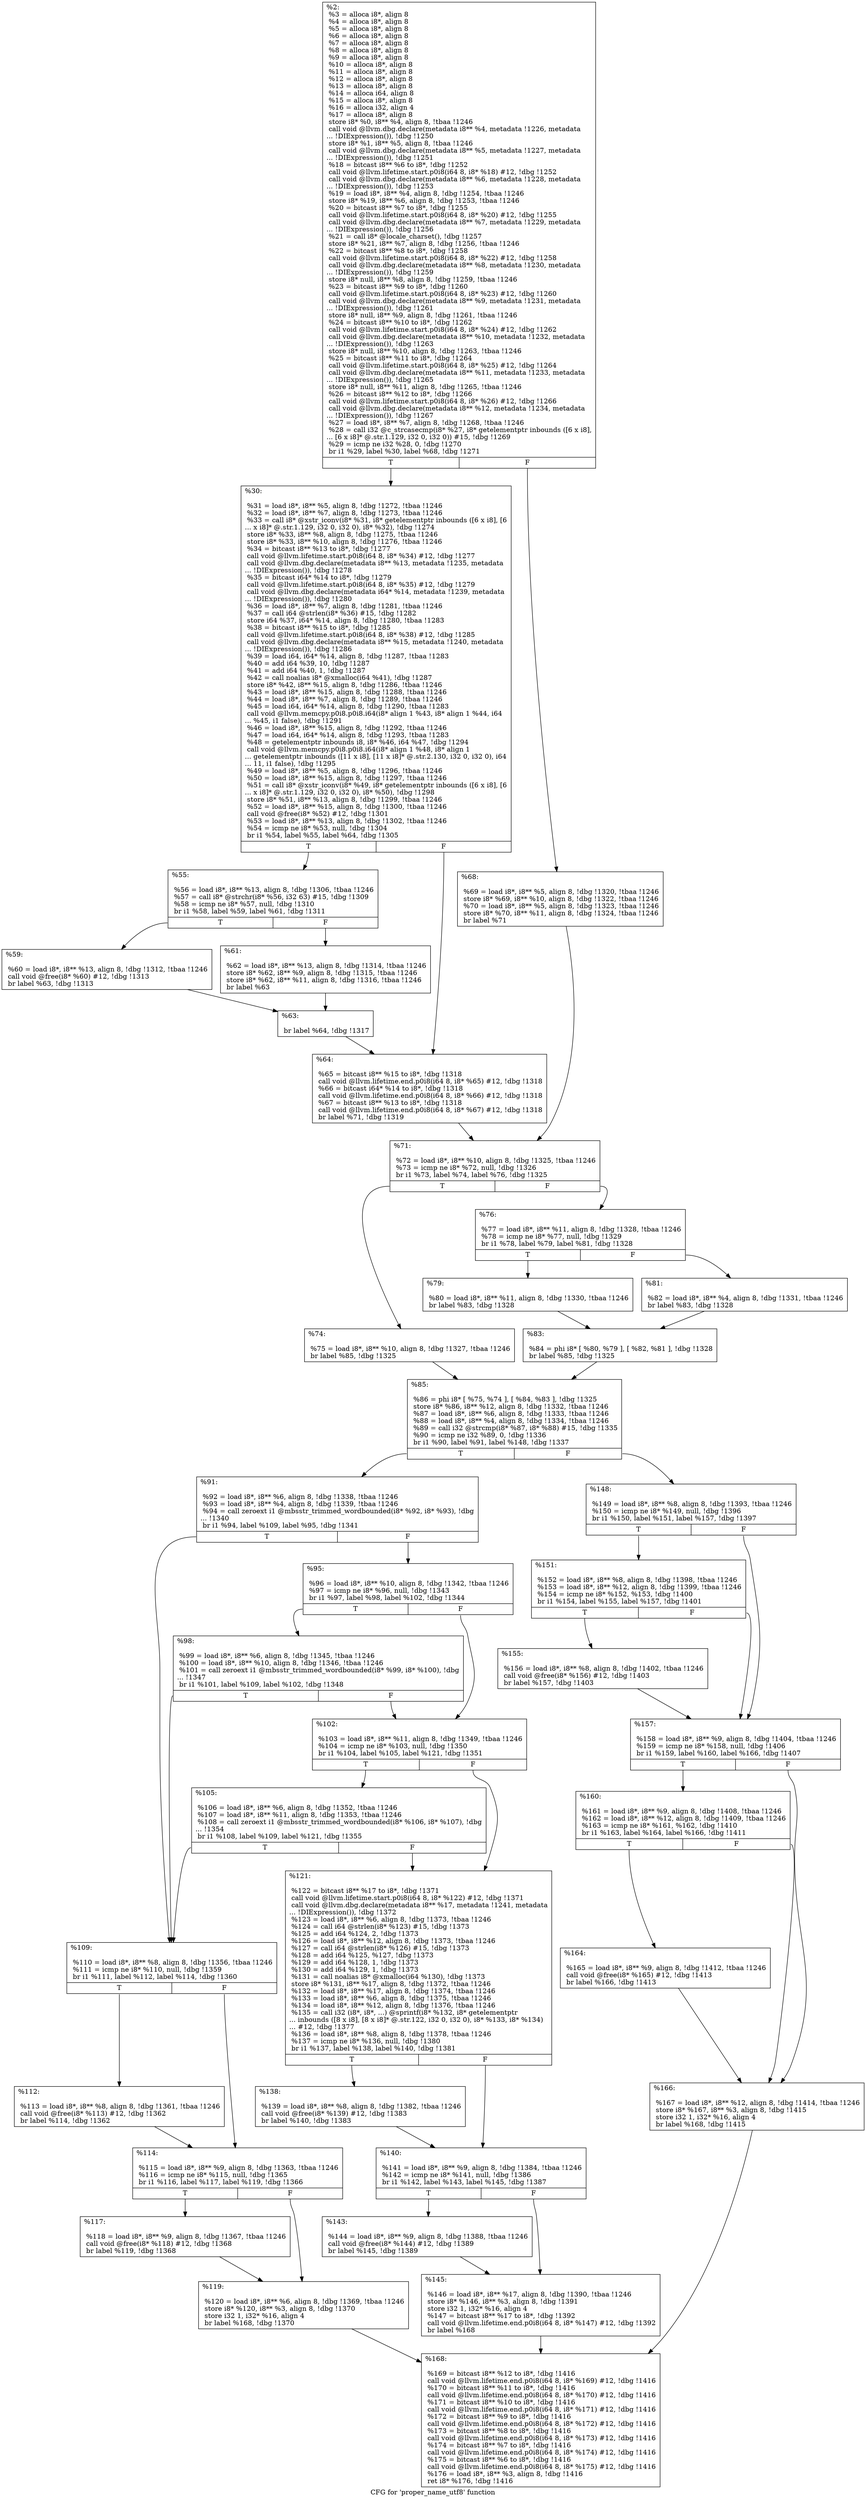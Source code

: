 digraph "CFG for 'proper_name_utf8' function" {
	label="CFG for 'proper_name_utf8' function";

	Node0x1a66a20 [shape=record,label="{%2:\l  %3 = alloca i8*, align 8\l  %4 = alloca i8*, align 8\l  %5 = alloca i8*, align 8\l  %6 = alloca i8*, align 8\l  %7 = alloca i8*, align 8\l  %8 = alloca i8*, align 8\l  %9 = alloca i8*, align 8\l  %10 = alloca i8*, align 8\l  %11 = alloca i8*, align 8\l  %12 = alloca i8*, align 8\l  %13 = alloca i8*, align 8\l  %14 = alloca i64, align 8\l  %15 = alloca i8*, align 8\l  %16 = alloca i32, align 4\l  %17 = alloca i8*, align 8\l  store i8* %0, i8** %4, align 8, !tbaa !1246\l  call void @llvm.dbg.declare(metadata i8** %4, metadata !1226, metadata\l... !DIExpression()), !dbg !1250\l  store i8* %1, i8** %5, align 8, !tbaa !1246\l  call void @llvm.dbg.declare(metadata i8** %5, metadata !1227, metadata\l... !DIExpression()), !dbg !1251\l  %18 = bitcast i8** %6 to i8*, !dbg !1252\l  call void @llvm.lifetime.start.p0i8(i64 8, i8* %18) #12, !dbg !1252\l  call void @llvm.dbg.declare(metadata i8** %6, metadata !1228, metadata\l... !DIExpression()), !dbg !1253\l  %19 = load i8*, i8** %4, align 8, !dbg !1254, !tbaa !1246\l  store i8* %19, i8** %6, align 8, !dbg !1253, !tbaa !1246\l  %20 = bitcast i8** %7 to i8*, !dbg !1255\l  call void @llvm.lifetime.start.p0i8(i64 8, i8* %20) #12, !dbg !1255\l  call void @llvm.dbg.declare(metadata i8** %7, metadata !1229, metadata\l... !DIExpression()), !dbg !1256\l  %21 = call i8* @locale_charset(), !dbg !1257\l  store i8* %21, i8** %7, align 8, !dbg !1256, !tbaa !1246\l  %22 = bitcast i8** %8 to i8*, !dbg !1258\l  call void @llvm.lifetime.start.p0i8(i64 8, i8* %22) #12, !dbg !1258\l  call void @llvm.dbg.declare(metadata i8** %8, metadata !1230, metadata\l... !DIExpression()), !dbg !1259\l  store i8* null, i8** %8, align 8, !dbg !1259, !tbaa !1246\l  %23 = bitcast i8** %9 to i8*, !dbg !1260\l  call void @llvm.lifetime.start.p0i8(i64 8, i8* %23) #12, !dbg !1260\l  call void @llvm.dbg.declare(metadata i8** %9, metadata !1231, metadata\l... !DIExpression()), !dbg !1261\l  store i8* null, i8** %9, align 8, !dbg !1261, !tbaa !1246\l  %24 = bitcast i8** %10 to i8*, !dbg !1262\l  call void @llvm.lifetime.start.p0i8(i64 8, i8* %24) #12, !dbg !1262\l  call void @llvm.dbg.declare(metadata i8** %10, metadata !1232, metadata\l... !DIExpression()), !dbg !1263\l  store i8* null, i8** %10, align 8, !dbg !1263, !tbaa !1246\l  %25 = bitcast i8** %11 to i8*, !dbg !1264\l  call void @llvm.lifetime.start.p0i8(i64 8, i8* %25) #12, !dbg !1264\l  call void @llvm.dbg.declare(metadata i8** %11, metadata !1233, metadata\l... !DIExpression()), !dbg !1265\l  store i8* null, i8** %11, align 8, !dbg !1265, !tbaa !1246\l  %26 = bitcast i8** %12 to i8*, !dbg !1266\l  call void @llvm.lifetime.start.p0i8(i64 8, i8* %26) #12, !dbg !1266\l  call void @llvm.dbg.declare(metadata i8** %12, metadata !1234, metadata\l... !DIExpression()), !dbg !1267\l  %27 = load i8*, i8** %7, align 8, !dbg !1268, !tbaa !1246\l  %28 = call i32 @c_strcasecmp(i8* %27, i8* getelementptr inbounds ([6 x i8],\l... [6 x i8]* @.str.1.129, i32 0, i32 0)) #15, !dbg !1269\l  %29 = icmp ne i32 %28, 0, !dbg !1270\l  br i1 %29, label %30, label %68, !dbg !1271\l|{<s0>T|<s1>F}}"];
	Node0x1a66a20:s0 -> Node0x1a66ad0;
	Node0x1a66a20:s1 -> Node0x1a66cb0;
	Node0x1a66ad0 [shape=record,label="{%30:\l\l  %31 = load i8*, i8** %5, align 8, !dbg !1272, !tbaa !1246\l  %32 = load i8*, i8** %7, align 8, !dbg !1273, !tbaa !1246\l  %33 = call i8* @xstr_iconv(i8* %31, i8* getelementptr inbounds ([6 x i8], [6\l... x i8]* @.str.1.129, i32 0, i32 0), i8* %32), !dbg !1274\l  store i8* %33, i8** %8, align 8, !dbg !1275, !tbaa !1246\l  store i8* %33, i8** %10, align 8, !dbg !1276, !tbaa !1246\l  %34 = bitcast i8** %13 to i8*, !dbg !1277\l  call void @llvm.lifetime.start.p0i8(i64 8, i8* %34) #12, !dbg !1277\l  call void @llvm.dbg.declare(metadata i8** %13, metadata !1235, metadata\l... !DIExpression()), !dbg !1278\l  %35 = bitcast i64* %14 to i8*, !dbg !1279\l  call void @llvm.lifetime.start.p0i8(i64 8, i8* %35) #12, !dbg !1279\l  call void @llvm.dbg.declare(metadata i64* %14, metadata !1239, metadata\l... !DIExpression()), !dbg !1280\l  %36 = load i8*, i8** %7, align 8, !dbg !1281, !tbaa !1246\l  %37 = call i64 @strlen(i8* %36) #15, !dbg !1282\l  store i64 %37, i64* %14, align 8, !dbg !1280, !tbaa !1283\l  %38 = bitcast i8** %15 to i8*, !dbg !1285\l  call void @llvm.lifetime.start.p0i8(i64 8, i8* %38) #12, !dbg !1285\l  call void @llvm.dbg.declare(metadata i8** %15, metadata !1240, metadata\l... !DIExpression()), !dbg !1286\l  %39 = load i64, i64* %14, align 8, !dbg !1287, !tbaa !1283\l  %40 = add i64 %39, 10, !dbg !1287\l  %41 = add i64 %40, 1, !dbg !1287\l  %42 = call noalias i8* @xmalloc(i64 %41), !dbg !1287\l  store i8* %42, i8** %15, align 8, !dbg !1286, !tbaa !1246\l  %43 = load i8*, i8** %15, align 8, !dbg !1288, !tbaa !1246\l  %44 = load i8*, i8** %7, align 8, !dbg !1289, !tbaa !1246\l  %45 = load i64, i64* %14, align 8, !dbg !1290, !tbaa !1283\l  call void @llvm.memcpy.p0i8.p0i8.i64(i8* align 1 %43, i8* align 1 %44, i64\l... %45, i1 false), !dbg !1291\l  %46 = load i8*, i8** %15, align 8, !dbg !1292, !tbaa !1246\l  %47 = load i64, i64* %14, align 8, !dbg !1293, !tbaa !1283\l  %48 = getelementptr inbounds i8, i8* %46, i64 %47, !dbg !1294\l  call void @llvm.memcpy.p0i8.p0i8.i64(i8* align 1 %48, i8* align 1\l... getelementptr inbounds ([11 x i8], [11 x i8]* @.str.2.130, i32 0, i32 0), i64\l... 11, i1 false), !dbg !1295\l  %49 = load i8*, i8** %5, align 8, !dbg !1296, !tbaa !1246\l  %50 = load i8*, i8** %15, align 8, !dbg !1297, !tbaa !1246\l  %51 = call i8* @xstr_iconv(i8* %49, i8* getelementptr inbounds ([6 x i8], [6\l... x i8]* @.str.1.129, i32 0, i32 0), i8* %50), !dbg !1298\l  store i8* %51, i8** %13, align 8, !dbg !1299, !tbaa !1246\l  %52 = load i8*, i8** %15, align 8, !dbg !1300, !tbaa !1246\l  call void @free(i8* %52) #12, !dbg !1301\l  %53 = load i8*, i8** %13, align 8, !dbg !1302, !tbaa !1246\l  %54 = icmp ne i8* %53, null, !dbg !1304\l  br i1 %54, label %55, label %64, !dbg !1305\l|{<s0>T|<s1>F}}"];
	Node0x1a66ad0:s0 -> Node0x1a66b20;
	Node0x1a66ad0:s1 -> Node0x1a66c60;
	Node0x1a66b20 [shape=record,label="{%55:\l\l  %56 = load i8*, i8** %13, align 8, !dbg !1306, !tbaa !1246\l  %57 = call i8* @strchr(i8* %56, i32 63) #15, !dbg !1309\l  %58 = icmp ne i8* %57, null, !dbg !1310\l  br i1 %58, label %59, label %61, !dbg !1311\l|{<s0>T|<s1>F}}"];
	Node0x1a66b20:s0 -> Node0x1a66b70;
	Node0x1a66b20:s1 -> Node0x1a66bc0;
	Node0x1a66b70 [shape=record,label="{%59:\l\l  %60 = load i8*, i8** %13, align 8, !dbg !1312, !tbaa !1246\l  call void @free(i8* %60) #12, !dbg !1313\l  br label %63, !dbg !1313\l}"];
	Node0x1a66b70 -> Node0x1a66c10;
	Node0x1a66bc0 [shape=record,label="{%61:\l\l  %62 = load i8*, i8** %13, align 8, !dbg !1314, !tbaa !1246\l  store i8* %62, i8** %9, align 8, !dbg !1315, !tbaa !1246\l  store i8* %62, i8** %11, align 8, !dbg !1316, !tbaa !1246\l  br label %63\l}"];
	Node0x1a66bc0 -> Node0x1a66c10;
	Node0x1a66c10 [shape=record,label="{%63:\l\l  br label %64, !dbg !1317\l}"];
	Node0x1a66c10 -> Node0x1a66c60;
	Node0x1a66c60 [shape=record,label="{%64:\l\l  %65 = bitcast i8** %15 to i8*, !dbg !1318\l  call void @llvm.lifetime.end.p0i8(i64 8, i8* %65) #12, !dbg !1318\l  %66 = bitcast i64* %14 to i8*, !dbg !1318\l  call void @llvm.lifetime.end.p0i8(i64 8, i8* %66) #12, !dbg !1318\l  %67 = bitcast i8** %13 to i8*, !dbg !1318\l  call void @llvm.lifetime.end.p0i8(i64 8, i8* %67) #12, !dbg !1318\l  br label %71, !dbg !1319\l}"];
	Node0x1a66c60 -> Node0x1a66d00;
	Node0x1a66cb0 [shape=record,label="{%68:\l\l  %69 = load i8*, i8** %5, align 8, !dbg !1320, !tbaa !1246\l  store i8* %69, i8** %10, align 8, !dbg !1322, !tbaa !1246\l  %70 = load i8*, i8** %5, align 8, !dbg !1323, !tbaa !1246\l  store i8* %70, i8** %11, align 8, !dbg !1324, !tbaa !1246\l  br label %71\l}"];
	Node0x1a66cb0 -> Node0x1a66d00;
	Node0x1a66d00 [shape=record,label="{%71:\l\l  %72 = load i8*, i8** %10, align 8, !dbg !1325, !tbaa !1246\l  %73 = icmp ne i8* %72, null, !dbg !1326\l  br i1 %73, label %74, label %76, !dbg !1325\l|{<s0>T|<s1>F}}"];
	Node0x1a66d00:s0 -> Node0x1a66d50;
	Node0x1a66d00:s1 -> Node0x1a66da0;
	Node0x1a66d50 [shape=record,label="{%74:\l\l  %75 = load i8*, i8** %10, align 8, !dbg !1327, !tbaa !1246\l  br label %85, !dbg !1325\l}"];
	Node0x1a66d50 -> Node0x1a66ee0;
	Node0x1a66da0 [shape=record,label="{%76:\l\l  %77 = load i8*, i8** %11, align 8, !dbg !1328, !tbaa !1246\l  %78 = icmp ne i8* %77, null, !dbg !1329\l  br i1 %78, label %79, label %81, !dbg !1328\l|{<s0>T|<s1>F}}"];
	Node0x1a66da0:s0 -> Node0x1a66df0;
	Node0x1a66da0:s1 -> Node0x1a66e40;
	Node0x1a66df0 [shape=record,label="{%79:\l\l  %80 = load i8*, i8** %11, align 8, !dbg !1330, !tbaa !1246\l  br label %83, !dbg !1328\l}"];
	Node0x1a66df0 -> Node0x1a66e90;
	Node0x1a66e40 [shape=record,label="{%81:\l\l  %82 = load i8*, i8** %4, align 8, !dbg !1331, !tbaa !1246\l  br label %83, !dbg !1328\l}"];
	Node0x1a66e40 -> Node0x1a66e90;
	Node0x1a66e90 [shape=record,label="{%83:\l\l  %84 = phi i8* [ %80, %79 ], [ %82, %81 ], !dbg !1328\l  br label %85, !dbg !1325\l}"];
	Node0x1a66e90 -> Node0x1a66ee0;
	Node0x1a66ee0 [shape=record,label="{%85:\l\l  %86 = phi i8* [ %75, %74 ], [ %84, %83 ], !dbg !1325\l  store i8* %86, i8** %12, align 8, !dbg !1332, !tbaa !1246\l  %87 = load i8*, i8** %6, align 8, !dbg !1333, !tbaa !1246\l  %88 = load i8*, i8** %4, align 8, !dbg !1334, !tbaa !1246\l  %89 = call i32 @strcmp(i8* %87, i8* %88) #15, !dbg !1335\l  %90 = icmp ne i32 %89, 0, !dbg !1336\l  br i1 %90, label %91, label %148, !dbg !1337\l|{<s0>T|<s1>F}}"];
	Node0x1a66ee0:s0 -> Node0x1a66f30;
	Node0x1a66ee0:s1 -> Node0x1a673e0;
	Node0x1a66f30 [shape=record,label="{%91:\l\l  %92 = load i8*, i8** %6, align 8, !dbg !1338, !tbaa !1246\l  %93 = load i8*, i8** %4, align 8, !dbg !1339, !tbaa !1246\l  %94 = call zeroext i1 @mbsstr_trimmed_wordbounded(i8* %92, i8* %93), !dbg\l... !1340\l  br i1 %94, label %109, label %95, !dbg !1341\l|{<s0>T|<s1>F}}"];
	Node0x1a66f30:s0 -> Node0x1a670c0;
	Node0x1a66f30:s1 -> Node0x1a66f80;
	Node0x1a66f80 [shape=record,label="{%95:\l\l  %96 = load i8*, i8** %10, align 8, !dbg !1342, !tbaa !1246\l  %97 = icmp ne i8* %96, null, !dbg !1343\l  br i1 %97, label %98, label %102, !dbg !1344\l|{<s0>T|<s1>F}}"];
	Node0x1a66f80:s0 -> Node0x1a66fd0;
	Node0x1a66f80:s1 -> Node0x1a67020;
	Node0x1a66fd0 [shape=record,label="{%98:\l\l  %99 = load i8*, i8** %6, align 8, !dbg !1345, !tbaa !1246\l  %100 = load i8*, i8** %10, align 8, !dbg !1346, !tbaa !1246\l  %101 = call zeroext i1 @mbsstr_trimmed_wordbounded(i8* %99, i8* %100), !dbg\l... !1347\l  br i1 %101, label %109, label %102, !dbg !1348\l|{<s0>T|<s1>F}}"];
	Node0x1a66fd0:s0 -> Node0x1a670c0;
	Node0x1a66fd0:s1 -> Node0x1a67020;
	Node0x1a67020 [shape=record,label="{%102:\l\l  %103 = load i8*, i8** %11, align 8, !dbg !1349, !tbaa !1246\l  %104 = icmp ne i8* %103, null, !dbg !1350\l  br i1 %104, label %105, label %121, !dbg !1351\l|{<s0>T|<s1>F}}"];
	Node0x1a67020:s0 -> Node0x1a67070;
	Node0x1a67020:s1 -> Node0x1a67250;
	Node0x1a67070 [shape=record,label="{%105:\l\l  %106 = load i8*, i8** %6, align 8, !dbg !1352, !tbaa !1246\l  %107 = load i8*, i8** %11, align 8, !dbg !1353, !tbaa !1246\l  %108 = call zeroext i1 @mbsstr_trimmed_wordbounded(i8* %106, i8* %107), !dbg\l... !1354\l  br i1 %108, label %109, label %121, !dbg !1355\l|{<s0>T|<s1>F}}"];
	Node0x1a67070:s0 -> Node0x1a670c0;
	Node0x1a67070:s1 -> Node0x1a67250;
	Node0x1a670c0 [shape=record,label="{%109:\l\l  %110 = load i8*, i8** %8, align 8, !dbg !1356, !tbaa !1246\l  %111 = icmp ne i8* %110, null, !dbg !1359\l  br i1 %111, label %112, label %114, !dbg !1360\l|{<s0>T|<s1>F}}"];
	Node0x1a670c0:s0 -> Node0x1a67110;
	Node0x1a670c0:s1 -> Node0x1a67160;
	Node0x1a67110 [shape=record,label="{%112:\l\l  %113 = load i8*, i8** %8, align 8, !dbg !1361, !tbaa !1246\l  call void @free(i8* %113) #12, !dbg !1362\l  br label %114, !dbg !1362\l}"];
	Node0x1a67110 -> Node0x1a67160;
	Node0x1a67160 [shape=record,label="{%114:\l\l  %115 = load i8*, i8** %9, align 8, !dbg !1363, !tbaa !1246\l  %116 = icmp ne i8* %115, null, !dbg !1365\l  br i1 %116, label %117, label %119, !dbg !1366\l|{<s0>T|<s1>F}}"];
	Node0x1a67160:s0 -> Node0x1a671b0;
	Node0x1a67160:s1 -> Node0x1a67200;
	Node0x1a671b0 [shape=record,label="{%117:\l\l  %118 = load i8*, i8** %9, align 8, !dbg !1367, !tbaa !1246\l  call void @free(i8* %118) #12, !dbg !1368\l  br label %119, !dbg !1368\l}"];
	Node0x1a671b0 -> Node0x1a67200;
	Node0x1a67200 [shape=record,label="{%119:\l\l  %120 = load i8*, i8** %6, align 8, !dbg !1369, !tbaa !1246\l  store i8* %120, i8** %3, align 8, !dbg !1370\l  store i32 1, i32* %16, align 4\l  br label %168, !dbg !1370\l}"];
	Node0x1a67200 -> Node0x1a67610;
	Node0x1a67250 [shape=record,label="{%121:\l\l  %122 = bitcast i8** %17 to i8*, !dbg !1371\l  call void @llvm.lifetime.start.p0i8(i64 8, i8* %122) #12, !dbg !1371\l  call void @llvm.dbg.declare(metadata i8** %17, metadata !1241, metadata\l... !DIExpression()), !dbg !1372\l  %123 = load i8*, i8** %6, align 8, !dbg !1373, !tbaa !1246\l  %124 = call i64 @strlen(i8* %123) #15, !dbg !1373\l  %125 = add i64 %124, 2, !dbg !1373\l  %126 = load i8*, i8** %12, align 8, !dbg !1373, !tbaa !1246\l  %127 = call i64 @strlen(i8* %126) #15, !dbg !1373\l  %128 = add i64 %125, %127, !dbg !1373\l  %129 = add i64 %128, 1, !dbg !1373\l  %130 = add i64 %129, 1, !dbg !1373\l  %131 = call noalias i8* @xmalloc(i64 %130), !dbg !1373\l  store i8* %131, i8** %17, align 8, !dbg !1372, !tbaa !1246\l  %132 = load i8*, i8** %17, align 8, !dbg !1374, !tbaa !1246\l  %133 = load i8*, i8** %6, align 8, !dbg !1375, !tbaa !1246\l  %134 = load i8*, i8** %12, align 8, !dbg !1376, !tbaa !1246\l  %135 = call i32 (i8*, i8*, ...) @sprintf(i8* %132, i8* getelementptr\l... inbounds ([8 x i8], [8 x i8]* @.str.122, i32 0, i32 0), i8* %133, i8* %134)\l... #12, !dbg !1377\l  %136 = load i8*, i8** %8, align 8, !dbg !1378, !tbaa !1246\l  %137 = icmp ne i8* %136, null, !dbg !1380\l  br i1 %137, label %138, label %140, !dbg !1381\l|{<s0>T|<s1>F}}"];
	Node0x1a67250:s0 -> Node0x1a672a0;
	Node0x1a67250:s1 -> Node0x1a672f0;
	Node0x1a672a0 [shape=record,label="{%138:\l\l  %139 = load i8*, i8** %8, align 8, !dbg !1382, !tbaa !1246\l  call void @free(i8* %139) #12, !dbg !1383\l  br label %140, !dbg !1383\l}"];
	Node0x1a672a0 -> Node0x1a672f0;
	Node0x1a672f0 [shape=record,label="{%140:\l\l  %141 = load i8*, i8** %9, align 8, !dbg !1384, !tbaa !1246\l  %142 = icmp ne i8* %141, null, !dbg !1386\l  br i1 %142, label %143, label %145, !dbg !1387\l|{<s0>T|<s1>F}}"];
	Node0x1a672f0:s0 -> Node0x1a67340;
	Node0x1a672f0:s1 -> Node0x1a67390;
	Node0x1a67340 [shape=record,label="{%143:\l\l  %144 = load i8*, i8** %9, align 8, !dbg !1388, !tbaa !1246\l  call void @free(i8* %144) #12, !dbg !1389\l  br label %145, !dbg !1389\l}"];
	Node0x1a67340 -> Node0x1a67390;
	Node0x1a67390 [shape=record,label="{%145:\l\l  %146 = load i8*, i8** %17, align 8, !dbg !1390, !tbaa !1246\l  store i8* %146, i8** %3, align 8, !dbg !1391\l  store i32 1, i32* %16, align 4\l  %147 = bitcast i8** %17 to i8*, !dbg !1392\l  call void @llvm.lifetime.end.p0i8(i64 8, i8* %147) #12, !dbg !1392\l  br label %168\l}"];
	Node0x1a67390 -> Node0x1a67610;
	Node0x1a673e0 [shape=record,label="{%148:\l\l  %149 = load i8*, i8** %8, align 8, !dbg !1393, !tbaa !1246\l  %150 = icmp ne i8* %149, null, !dbg !1396\l  br i1 %150, label %151, label %157, !dbg !1397\l|{<s0>T|<s1>F}}"];
	Node0x1a673e0:s0 -> Node0x1a67430;
	Node0x1a673e0:s1 -> Node0x1a674d0;
	Node0x1a67430 [shape=record,label="{%151:\l\l  %152 = load i8*, i8** %8, align 8, !dbg !1398, !tbaa !1246\l  %153 = load i8*, i8** %12, align 8, !dbg !1399, !tbaa !1246\l  %154 = icmp ne i8* %152, %153, !dbg !1400\l  br i1 %154, label %155, label %157, !dbg !1401\l|{<s0>T|<s1>F}}"];
	Node0x1a67430:s0 -> Node0x1a67480;
	Node0x1a67430:s1 -> Node0x1a674d0;
	Node0x1a67480 [shape=record,label="{%155:\l\l  %156 = load i8*, i8** %8, align 8, !dbg !1402, !tbaa !1246\l  call void @free(i8* %156) #12, !dbg !1403\l  br label %157, !dbg !1403\l}"];
	Node0x1a67480 -> Node0x1a674d0;
	Node0x1a674d0 [shape=record,label="{%157:\l\l  %158 = load i8*, i8** %9, align 8, !dbg !1404, !tbaa !1246\l  %159 = icmp ne i8* %158, null, !dbg !1406\l  br i1 %159, label %160, label %166, !dbg !1407\l|{<s0>T|<s1>F}}"];
	Node0x1a674d0:s0 -> Node0x1a67520;
	Node0x1a674d0:s1 -> Node0x1a675c0;
	Node0x1a67520 [shape=record,label="{%160:\l\l  %161 = load i8*, i8** %9, align 8, !dbg !1408, !tbaa !1246\l  %162 = load i8*, i8** %12, align 8, !dbg !1409, !tbaa !1246\l  %163 = icmp ne i8* %161, %162, !dbg !1410\l  br i1 %163, label %164, label %166, !dbg !1411\l|{<s0>T|<s1>F}}"];
	Node0x1a67520:s0 -> Node0x1a67570;
	Node0x1a67520:s1 -> Node0x1a675c0;
	Node0x1a67570 [shape=record,label="{%164:\l\l  %165 = load i8*, i8** %9, align 8, !dbg !1412, !tbaa !1246\l  call void @free(i8* %165) #12, !dbg !1413\l  br label %166, !dbg !1413\l}"];
	Node0x1a67570 -> Node0x1a675c0;
	Node0x1a675c0 [shape=record,label="{%166:\l\l  %167 = load i8*, i8** %12, align 8, !dbg !1414, !tbaa !1246\l  store i8* %167, i8** %3, align 8, !dbg !1415\l  store i32 1, i32* %16, align 4\l  br label %168, !dbg !1415\l}"];
	Node0x1a675c0 -> Node0x1a67610;
	Node0x1a67610 [shape=record,label="{%168:\l\l  %169 = bitcast i8** %12 to i8*, !dbg !1416\l  call void @llvm.lifetime.end.p0i8(i64 8, i8* %169) #12, !dbg !1416\l  %170 = bitcast i8** %11 to i8*, !dbg !1416\l  call void @llvm.lifetime.end.p0i8(i64 8, i8* %170) #12, !dbg !1416\l  %171 = bitcast i8** %10 to i8*, !dbg !1416\l  call void @llvm.lifetime.end.p0i8(i64 8, i8* %171) #12, !dbg !1416\l  %172 = bitcast i8** %9 to i8*, !dbg !1416\l  call void @llvm.lifetime.end.p0i8(i64 8, i8* %172) #12, !dbg !1416\l  %173 = bitcast i8** %8 to i8*, !dbg !1416\l  call void @llvm.lifetime.end.p0i8(i64 8, i8* %173) #12, !dbg !1416\l  %174 = bitcast i8** %7 to i8*, !dbg !1416\l  call void @llvm.lifetime.end.p0i8(i64 8, i8* %174) #12, !dbg !1416\l  %175 = bitcast i8** %6 to i8*, !dbg !1416\l  call void @llvm.lifetime.end.p0i8(i64 8, i8* %175) #12, !dbg !1416\l  %176 = load i8*, i8** %3, align 8, !dbg !1416\l  ret i8* %176, !dbg !1416\l}"];
}
